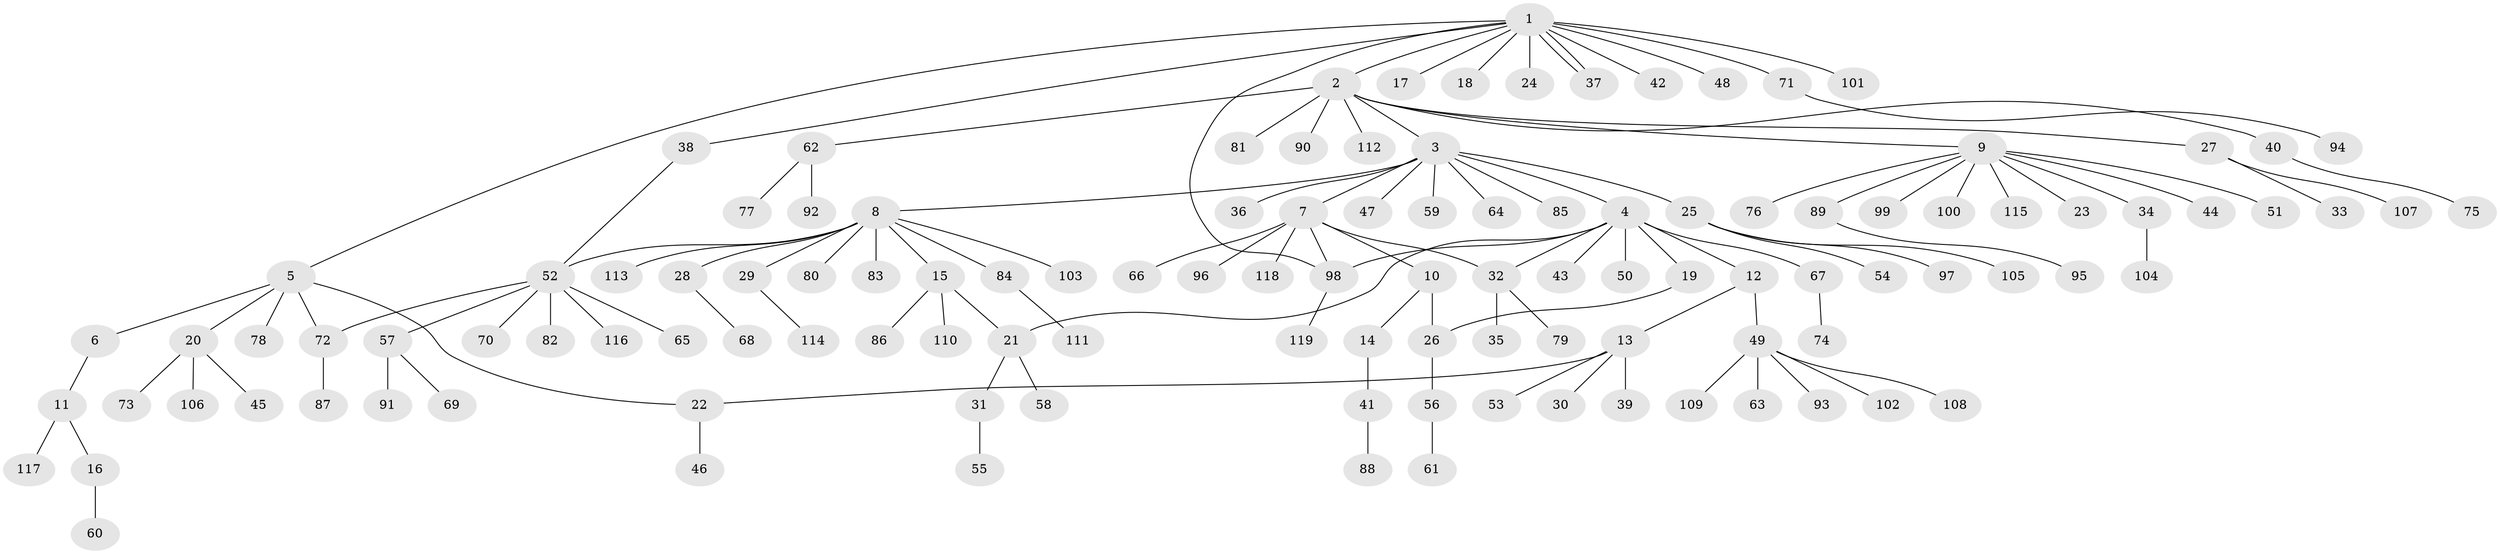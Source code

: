 // coarse degree distribution, {3: 0.05555555555555555, 6: 0.08333333333333333, 1: 0.5833333333333334, 5: 0.05555555555555555, 2: 0.1111111111111111, 8: 0.027777777777777776, 7: 0.027777777777777776, 4: 0.05555555555555555}
// Generated by graph-tools (version 1.1) at 2025/36/03/04/25 23:36:54]
// undirected, 119 vertices, 127 edges
graph export_dot {
  node [color=gray90,style=filled];
  1;
  2;
  3;
  4;
  5;
  6;
  7;
  8;
  9;
  10;
  11;
  12;
  13;
  14;
  15;
  16;
  17;
  18;
  19;
  20;
  21;
  22;
  23;
  24;
  25;
  26;
  27;
  28;
  29;
  30;
  31;
  32;
  33;
  34;
  35;
  36;
  37;
  38;
  39;
  40;
  41;
  42;
  43;
  44;
  45;
  46;
  47;
  48;
  49;
  50;
  51;
  52;
  53;
  54;
  55;
  56;
  57;
  58;
  59;
  60;
  61;
  62;
  63;
  64;
  65;
  66;
  67;
  68;
  69;
  70;
  71;
  72;
  73;
  74;
  75;
  76;
  77;
  78;
  79;
  80;
  81;
  82;
  83;
  84;
  85;
  86;
  87;
  88;
  89;
  90;
  91;
  92;
  93;
  94;
  95;
  96;
  97;
  98;
  99;
  100;
  101;
  102;
  103;
  104;
  105;
  106;
  107;
  108;
  109;
  110;
  111;
  112;
  113;
  114;
  115;
  116;
  117;
  118;
  119;
  1 -- 2;
  1 -- 5;
  1 -- 17;
  1 -- 18;
  1 -- 24;
  1 -- 37;
  1 -- 37;
  1 -- 38;
  1 -- 42;
  1 -- 48;
  1 -- 71;
  1 -- 98;
  1 -- 101;
  2 -- 3;
  2 -- 9;
  2 -- 27;
  2 -- 40;
  2 -- 62;
  2 -- 81;
  2 -- 90;
  2 -- 112;
  3 -- 4;
  3 -- 7;
  3 -- 8;
  3 -- 25;
  3 -- 36;
  3 -- 47;
  3 -- 59;
  3 -- 64;
  3 -- 85;
  4 -- 12;
  4 -- 19;
  4 -- 21;
  4 -- 32;
  4 -- 43;
  4 -- 50;
  4 -- 67;
  4 -- 98;
  5 -- 6;
  5 -- 20;
  5 -- 22;
  5 -- 72;
  5 -- 78;
  6 -- 11;
  7 -- 10;
  7 -- 32;
  7 -- 66;
  7 -- 96;
  7 -- 98;
  7 -- 118;
  8 -- 15;
  8 -- 28;
  8 -- 29;
  8 -- 52;
  8 -- 80;
  8 -- 83;
  8 -- 84;
  8 -- 103;
  8 -- 113;
  9 -- 23;
  9 -- 34;
  9 -- 44;
  9 -- 51;
  9 -- 76;
  9 -- 89;
  9 -- 99;
  9 -- 100;
  9 -- 115;
  10 -- 14;
  10 -- 26;
  11 -- 16;
  11 -- 117;
  12 -- 13;
  12 -- 49;
  13 -- 22;
  13 -- 30;
  13 -- 39;
  13 -- 53;
  14 -- 41;
  15 -- 21;
  15 -- 86;
  15 -- 110;
  16 -- 60;
  19 -- 26;
  20 -- 45;
  20 -- 73;
  20 -- 106;
  21 -- 31;
  21 -- 58;
  22 -- 46;
  25 -- 54;
  25 -- 97;
  25 -- 105;
  26 -- 56;
  27 -- 33;
  27 -- 107;
  28 -- 68;
  29 -- 114;
  31 -- 55;
  32 -- 35;
  32 -- 79;
  34 -- 104;
  38 -- 52;
  40 -- 75;
  41 -- 88;
  49 -- 63;
  49 -- 93;
  49 -- 102;
  49 -- 108;
  49 -- 109;
  52 -- 57;
  52 -- 65;
  52 -- 70;
  52 -- 72;
  52 -- 82;
  52 -- 116;
  56 -- 61;
  57 -- 69;
  57 -- 91;
  62 -- 77;
  62 -- 92;
  67 -- 74;
  71 -- 94;
  72 -- 87;
  84 -- 111;
  89 -- 95;
  98 -- 119;
}

